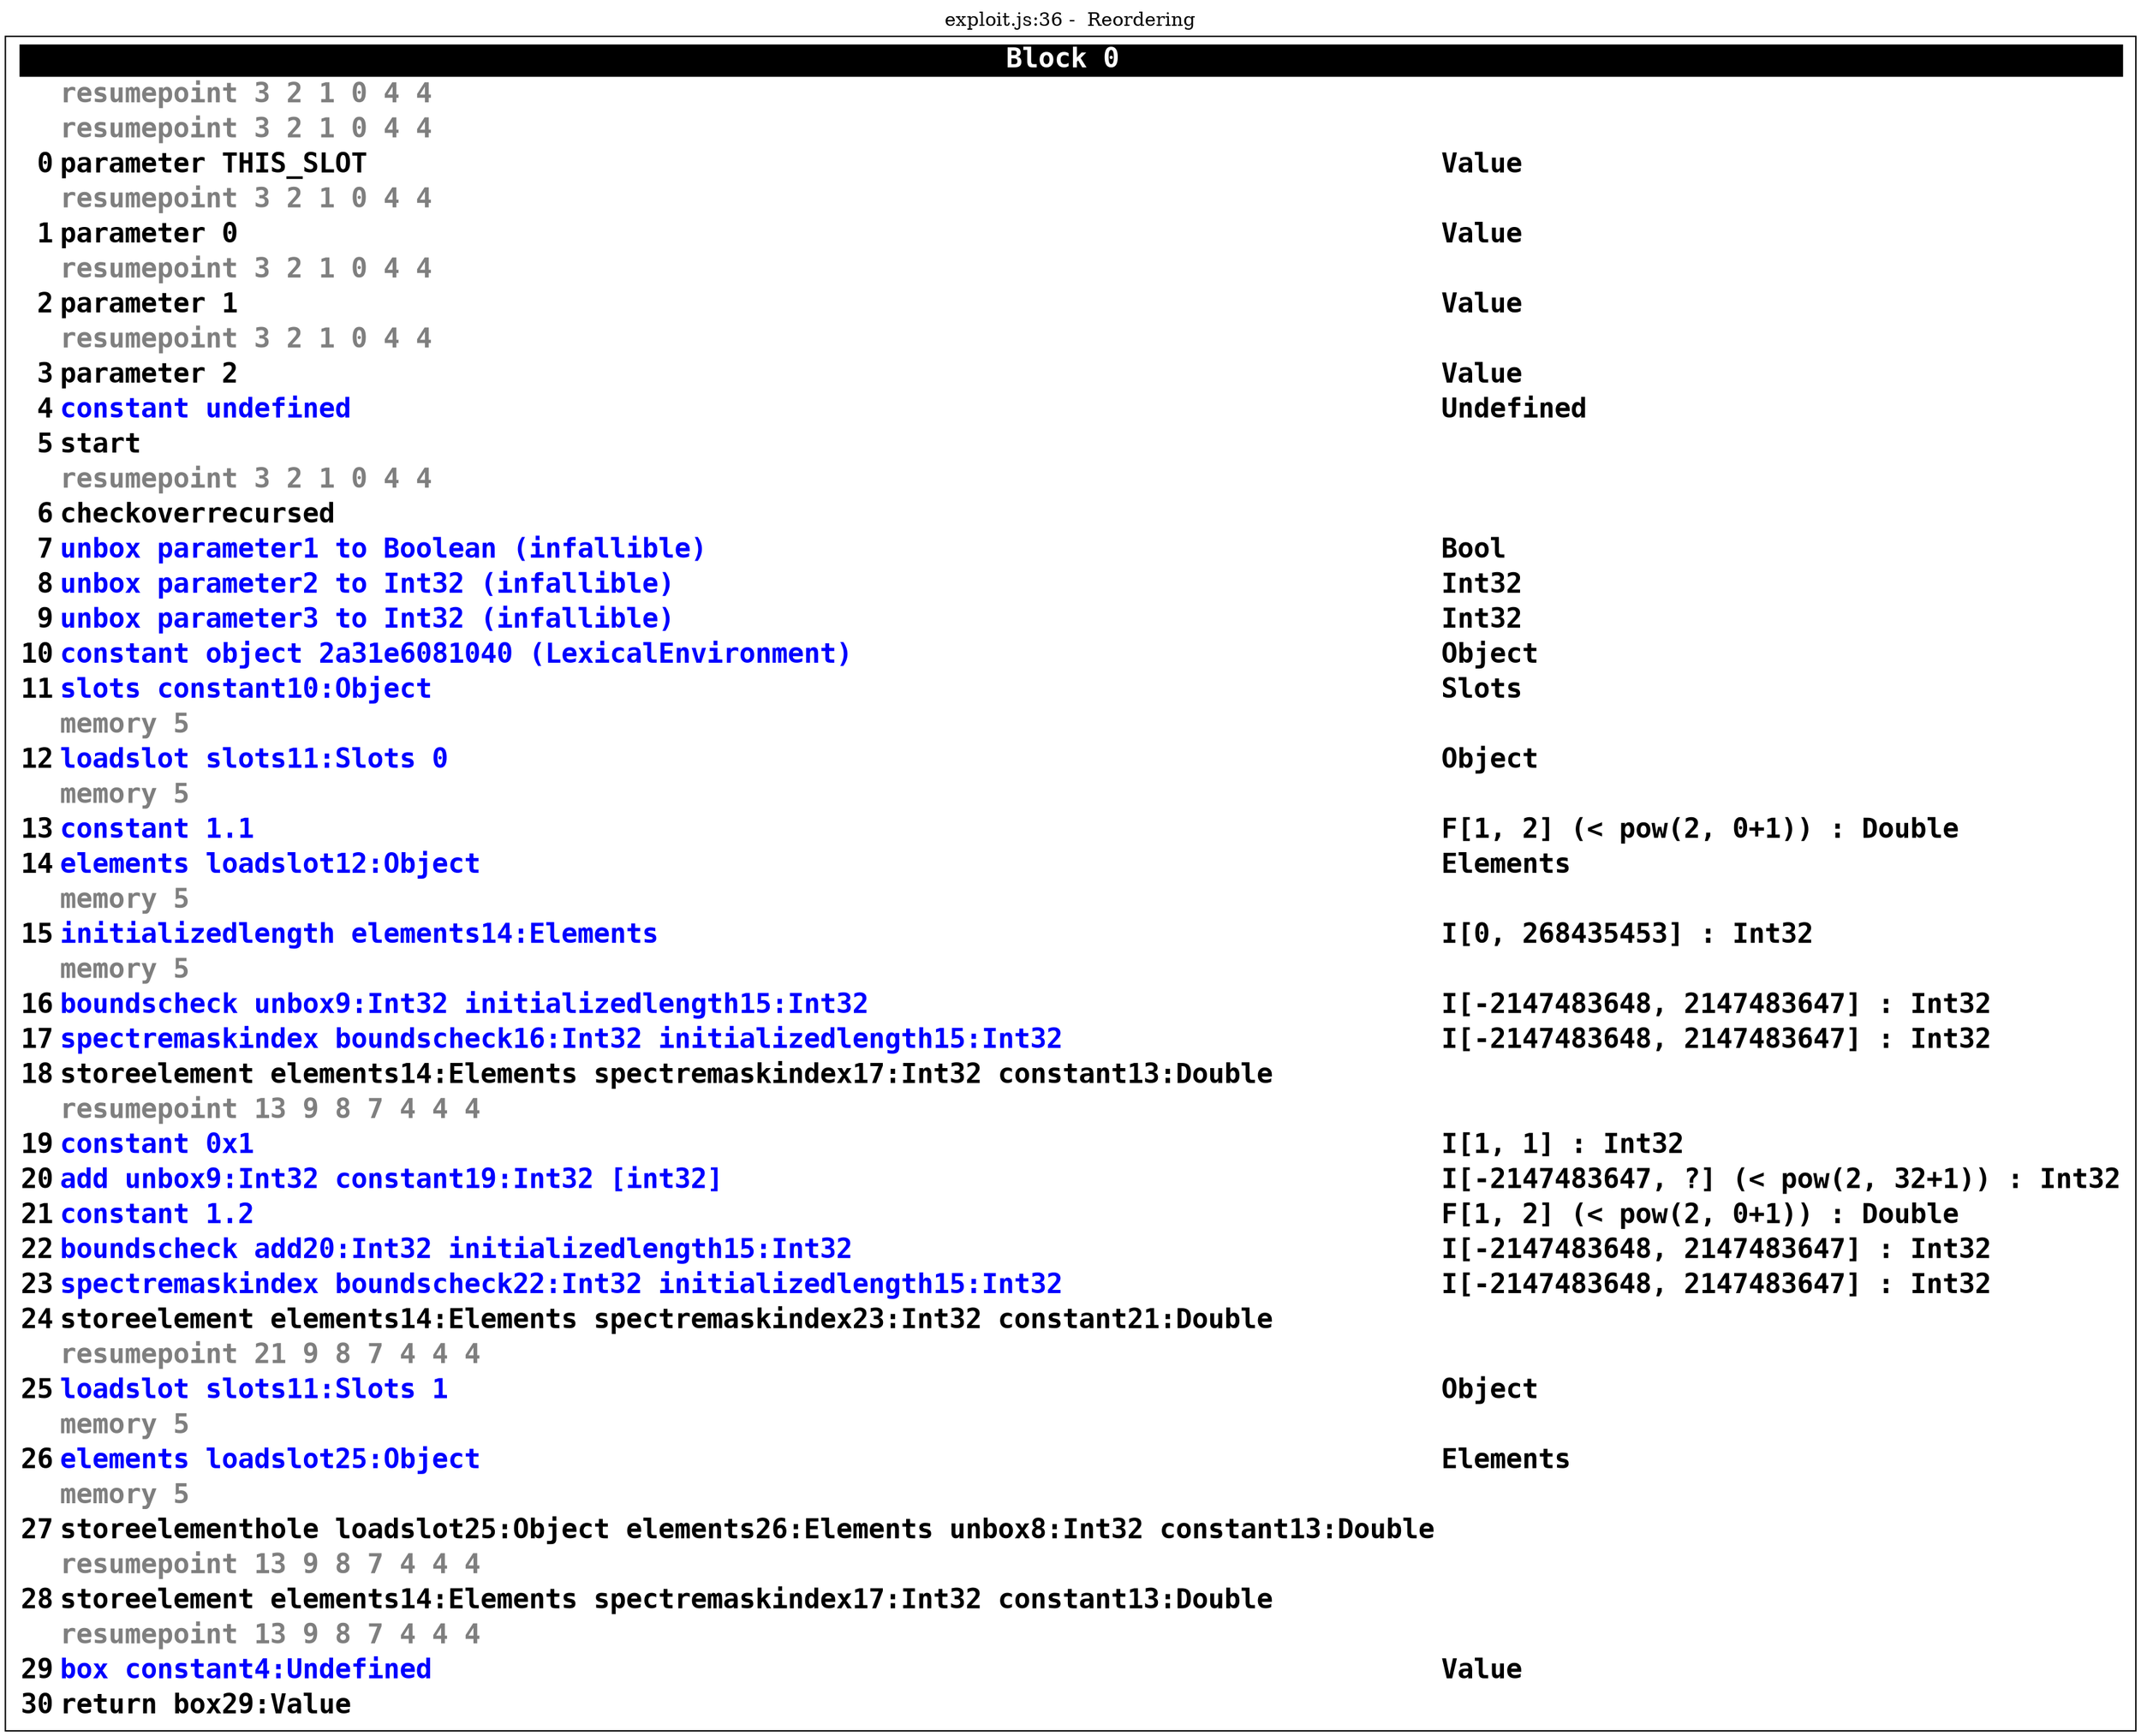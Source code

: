 digraph {
labelloc = t;
labelfontsize = 30;
label = "exploit.js:36 -  Reordering";
  rankdir=TB
  splines=true

  "Block0" [ shape=box fontsize=20 fontname="Consolas Bold" label=<<table border="0" cellborder="0" cellpadding="1"><tr><td align="center" bgcolor="black" colspan="3"><font color="white">Block 0 </font></td></tr><tr><td align="left"></td><td align="left"><font color="grey50">resumepoint 3 2 1 0 4 4 </font></td><td></td></tr><tr><td align="left"></td><td align="left"><font color="grey50">resumepoint 3 2 1 0 4 4 </font></td><td></td></tr><tr><td align="right" port="i0">0</td><td align="left">parameter THIS_SLOT</td><td align="left">Value</td></tr><tr><td align="left"></td><td align="left"><font color="grey50">resumepoint 3 2 1 0 4 4 </font></td><td></td></tr><tr><td align="right" port="i1">1</td><td align="left">parameter 0</td><td align="left">Value</td></tr><tr><td align="left"></td><td align="left"><font color="grey50">resumepoint 3 2 1 0 4 4 </font></td><td></td></tr><tr><td align="right" port="i2">2</td><td align="left">parameter 1</td><td align="left">Value</td></tr><tr><td align="left"></td><td align="left"><font color="grey50">resumepoint 3 2 1 0 4 4 </font></td><td></td></tr><tr><td align="right" port="i3">3</td><td align="left">parameter 2</td><td align="left">Value</td></tr><tr><td align="right" port="i4">4</td><td align="left"><font color="blue">constant undefined</font></td><td align="left">Undefined</td></tr><tr><td align="right" port="i5">5</td><td align="left">start</td></tr><tr><td align="left"></td><td align="left"><font color="grey50">resumepoint 3 2 1 0 4 4 </font></td><td></td></tr><tr><td align="right" port="i6">6</td><td align="left">checkoverrecursed</td></tr><tr><td align="right" port="i7">7</td><td align="left"><font color="blue">unbox parameter1 to Boolean (infallible)</font></td><td align="left">Bool</td></tr><tr><td align="right" port="i8">8</td><td align="left"><font color="blue">unbox parameter2 to Int32 (infallible)</font></td><td align="left">Int32</td></tr><tr><td align="right" port="i9">9</td><td align="left"><font color="blue">unbox parameter3 to Int32 (infallible)</font></td><td align="left">Int32</td></tr><tr><td align="right" port="i10">10</td><td align="left"><font color="blue">constant object 2a31e6081040 (LexicalEnvironment)</font></td><td align="left">Object</td></tr><tr><td align="right" port="i11">11</td><td align="left"><font color="blue">slots constant10:Object</font></td><td align="left">Slots</td></tr><tr><td align="left"></td><td align="left"><font color="grey50">memory 5 </font></td><td></td></tr><tr><td align="right" port="i12">12</td><td align="left"><font color="blue">loadslot slots11:Slots 0</font></td><td align="left">Object</td></tr><tr><td align="left"></td><td align="left"><font color="grey50">memory 5 </font></td><td></td></tr><tr><td align="right" port="i13">13</td><td align="left"><font color="blue">constant 1.1</font></td><td align="left">F[1, 2] (&lt; pow(2, 0+1)) : Double</td></tr><tr><td align="right" port="i14">14</td><td align="left"><font color="blue">elements loadslot12:Object</font></td><td align="left">Elements</td></tr><tr><td align="left"></td><td align="left"><font color="grey50">memory 5 </font></td><td></td></tr><tr><td align="right" port="i15">15</td><td align="left"><font color="blue">initializedlength elements14:Elements</font></td><td align="left">I[0, 268435453] : Int32</td></tr><tr><td align="left"></td><td align="left"><font color="grey50">memory 5 </font></td><td></td></tr><tr><td align="right" port="i16">16</td><td align="left"><font color="blue">boundscheck unbox9:Int32 initializedlength15:Int32</font></td><td align="left">I[-2147483648, 2147483647] : Int32</td></tr><tr><td align="right" port="i17">17</td><td align="left"><font color="blue">spectremaskindex boundscheck16:Int32 initializedlength15:Int32</font></td><td align="left">I[-2147483648, 2147483647] : Int32</td></tr><tr><td align="right" port="i18">18</td><td align="left">storeelement elements14:Elements spectremaskindex17:Int32 constant13:Double</td></tr><tr><td align="left"></td><td align="left"><font color="grey50">resumepoint 13 9 8 7 4 4 4 </font></td><td></td></tr><tr><td align="right" port="i19">19</td><td align="left"><font color="blue">constant 0x1</font></td><td align="left">I[1, 1] : Int32</td></tr><tr><td align="right" port="i20">20</td><td align="left"><font color="blue">add unbox9:Int32 constant19:Int32 [int32]</font></td><td align="left">I[-2147483647, ?] (&lt; pow(2, 32+1)) : Int32</td></tr><tr><td align="right" port="i21">21</td><td align="left"><font color="blue">constant 1.2</font></td><td align="left">F[1, 2] (&lt; pow(2, 0+1)) : Double</td></tr><tr><td align="right" port="i22">22</td><td align="left"><font color="blue">boundscheck add20:Int32 initializedlength15:Int32</font></td><td align="left">I[-2147483648, 2147483647] : Int32</td></tr><tr><td align="right" port="i23">23</td><td align="left"><font color="blue">spectremaskindex boundscheck22:Int32 initializedlength15:Int32</font></td><td align="left">I[-2147483648, 2147483647] : Int32</td></tr><tr><td align="right" port="i24">24</td><td align="left">storeelement elements14:Elements spectremaskindex23:Int32 constant21:Double</td></tr><tr><td align="left"></td><td align="left"><font color="grey50">resumepoint 21 9 8 7 4 4 4 </font></td><td></td></tr><tr><td align="right" port="i25">25</td><td align="left"><font color="blue">loadslot slots11:Slots 1</font></td><td align="left">Object</td></tr><tr><td align="left"></td><td align="left"><font color="grey50">memory 5 </font></td><td></td></tr><tr><td align="right" port="i26">26</td><td align="left"><font color="blue">elements loadslot25:Object</font></td><td align="left">Elements</td></tr><tr><td align="left"></td><td align="left"><font color="grey50">memory 5 </font></td><td></td></tr><tr><td align="right" port="i27">27</td><td align="left">storeelementhole loadslot25:Object elements26:Elements unbox8:Int32 constant13:Double</td></tr><tr><td align="left"></td><td align="left"><font color="grey50">resumepoint 13 9 8 7 4 4 4 </font></td><td></td></tr><tr><td align="right" port="i28">28</td><td align="left">storeelement elements14:Elements spectremaskindex17:Int32 constant13:Double</td></tr><tr><td align="left"></td><td align="left"><font color="grey50">resumepoint 13 9 8 7 4 4 4 </font></td><td></td></tr><tr><td align="right" port="i29">29</td><td align="left"><font color="blue">box constant4:Undefined</font></td><td align="left">Value</td></tr><tr><td align="right" port="i30">30</td><td align="left">return box29:Value</td></tr></table>> ] ;

}
